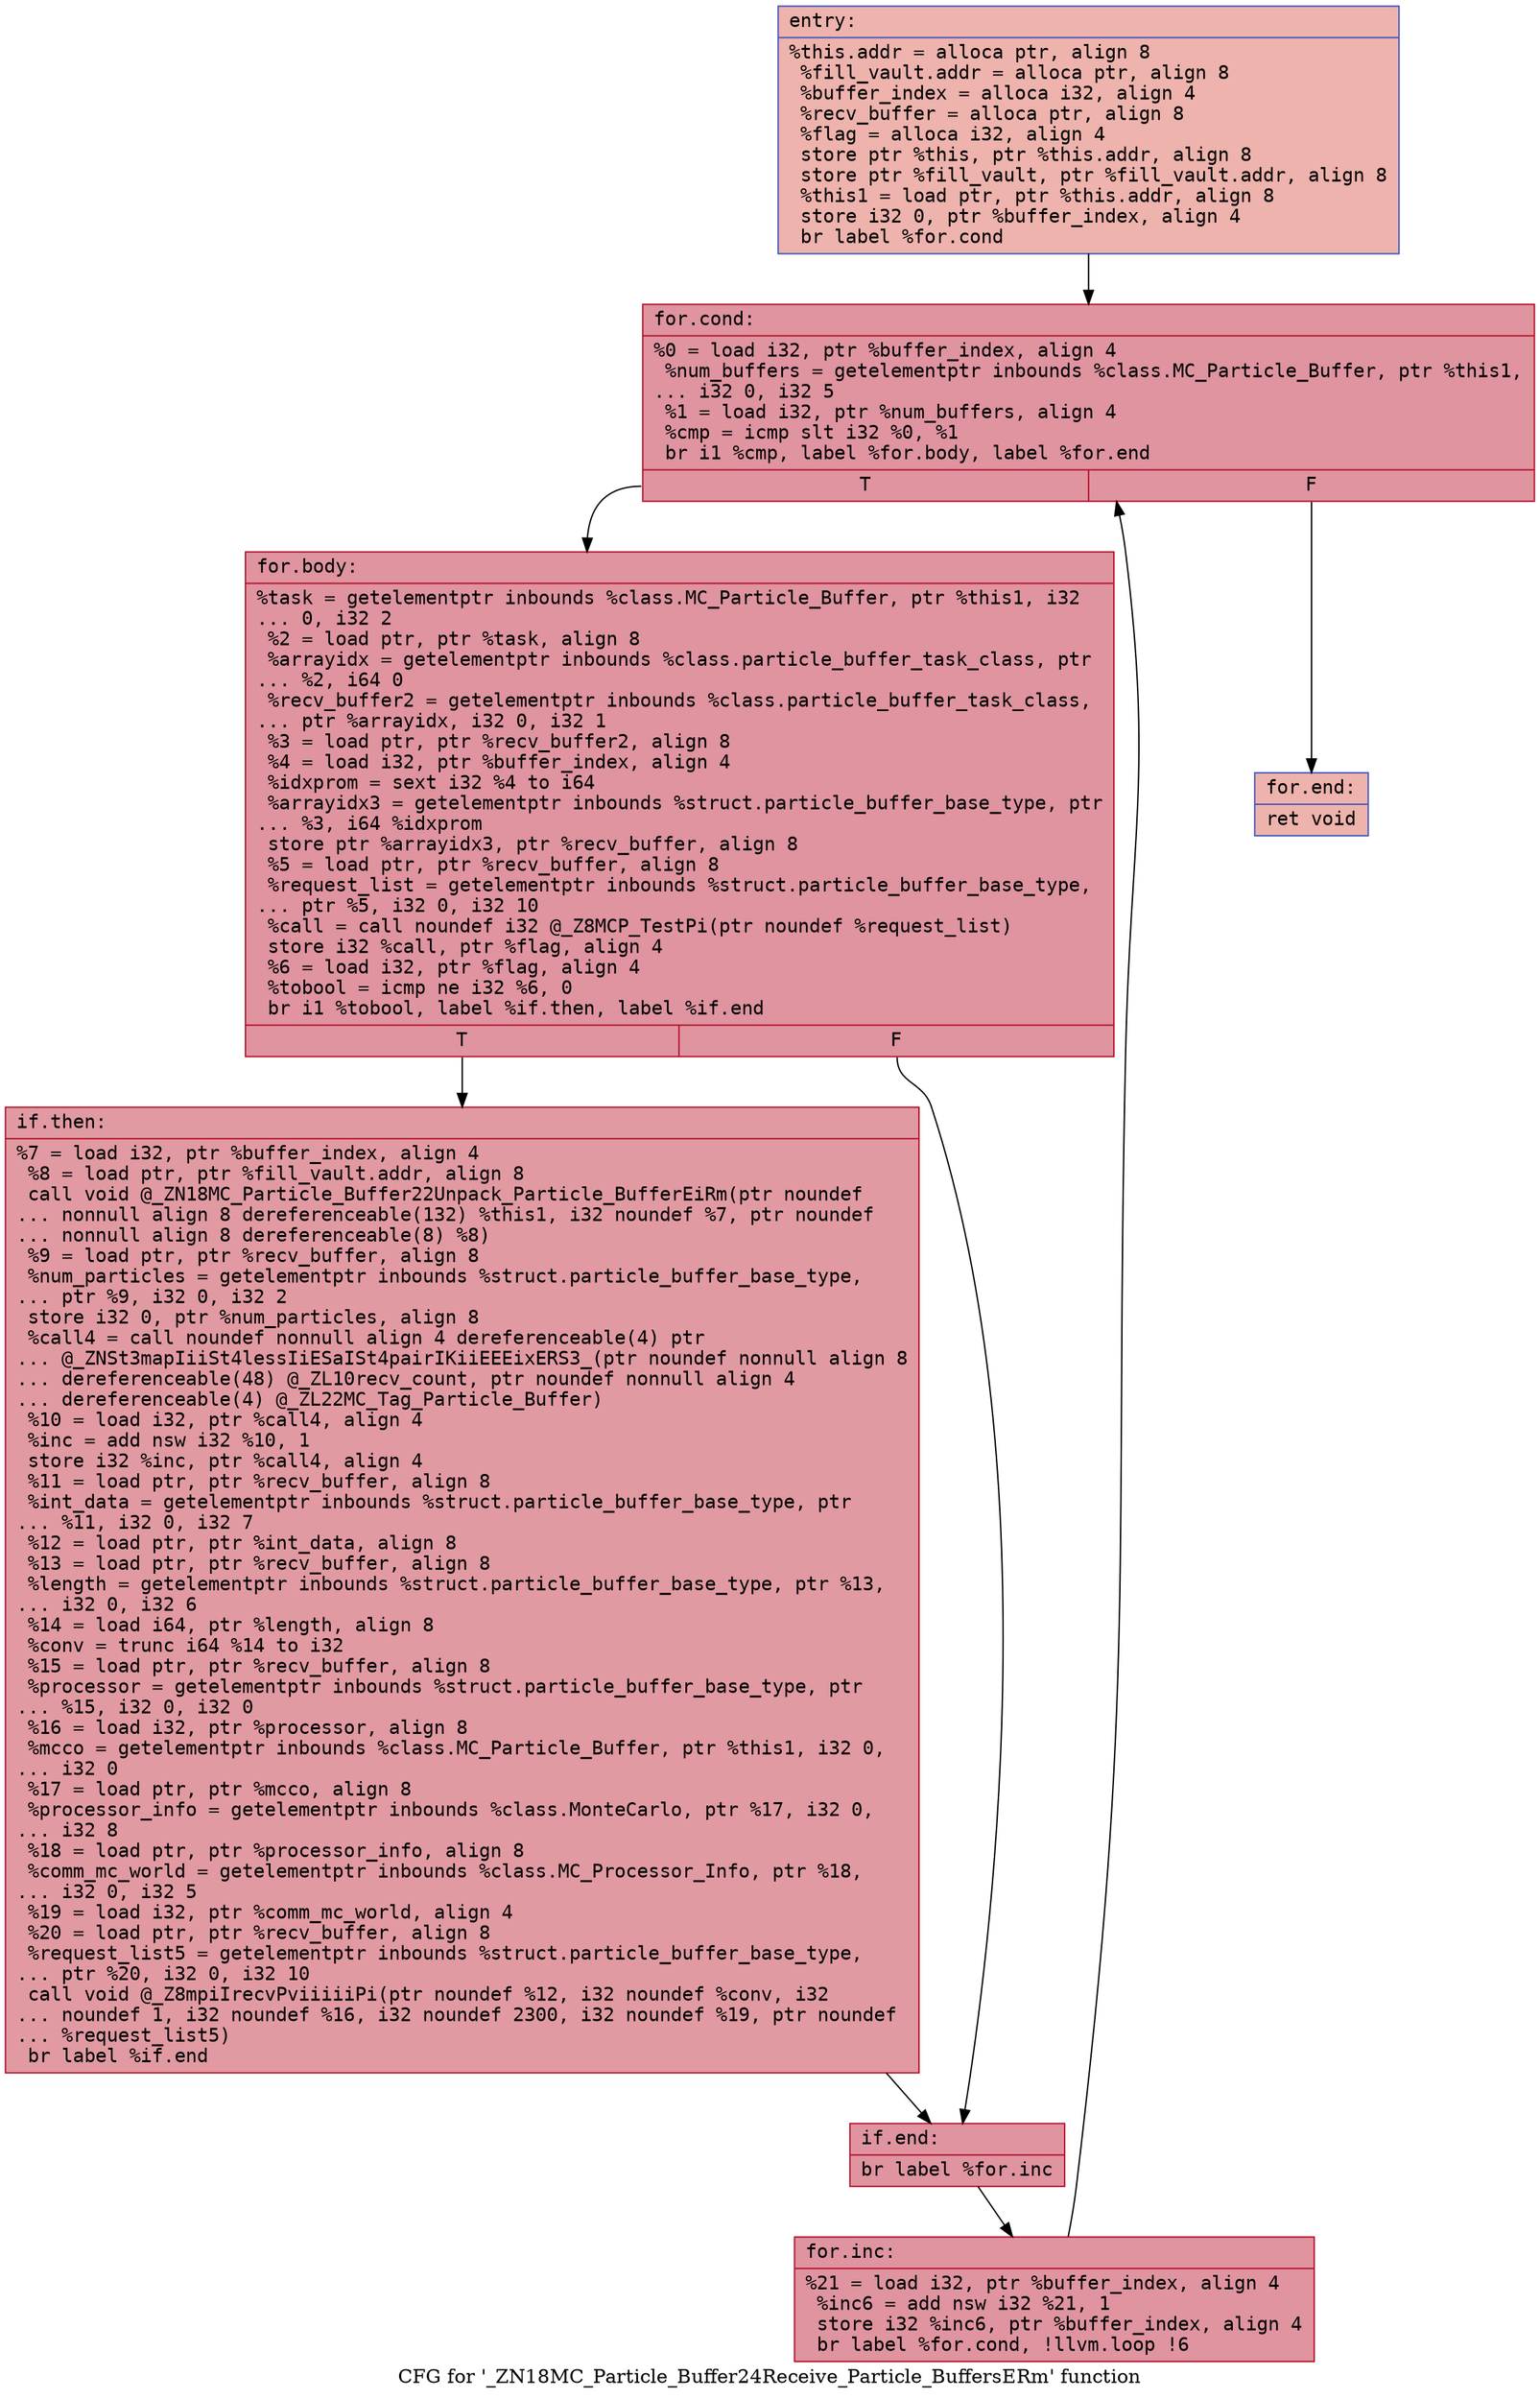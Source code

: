 digraph "CFG for '_ZN18MC_Particle_Buffer24Receive_Particle_BuffersERm' function" {
	label="CFG for '_ZN18MC_Particle_Buffer24Receive_Particle_BuffersERm' function";

	Node0x558b69497820 [shape=record,color="#3d50c3ff", style=filled, fillcolor="#d6524470" fontname="Courier",label="{entry:\l|  %this.addr = alloca ptr, align 8\l  %fill_vault.addr = alloca ptr, align 8\l  %buffer_index = alloca i32, align 4\l  %recv_buffer = alloca ptr, align 8\l  %flag = alloca i32, align 4\l  store ptr %this, ptr %this.addr, align 8\l  store ptr %fill_vault, ptr %fill_vault.addr, align 8\l  %this1 = load ptr, ptr %this.addr, align 8\l  store i32 0, ptr %buffer_index, align 4\l  br label %for.cond\l}"];
	Node0x558b69497820 -> Node0x558b69497e60[tooltip="entry -> for.cond\nProbability 100.00%" ];
	Node0x558b69497e60 [shape=record,color="#b70d28ff", style=filled, fillcolor="#b70d2870" fontname="Courier",label="{for.cond:\l|  %0 = load i32, ptr %buffer_index, align 4\l  %num_buffers = getelementptr inbounds %class.MC_Particle_Buffer, ptr %this1,\l... i32 0, i32 5\l  %1 = load i32, ptr %num_buffers, align 4\l  %cmp = icmp slt i32 %0, %1\l  br i1 %cmp, label %for.body, label %for.end\l|{<s0>T|<s1>F}}"];
	Node0x558b69497e60:s0 -> Node0x558b694981c0[tooltip="for.cond -> for.body\nProbability 96.88%" ];
	Node0x558b69497e60:s1 -> Node0x558b694983e0[tooltip="for.cond -> for.end\nProbability 3.12%" ];
	Node0x558b694981c0 [shape=record,color="#b70d28ff", style=filled, fillcolor="#b70d2870" fontname="Courier",label="{for.body:\l|  %task = getelementptr inbounds %class.MC_Particle_Buffer, ptr %this1, i32\l... 0, i32 2\l  %2 = load ptr, ptr %task, align 8\l  %arrayidx = getelementptr inbounds %class.particle_buffer_task_class, ptr\l... %2, i64 0\l  %recv_buffer2 = getelementptr inbounds %class.particle_buffer_task_class,\l... ptr %arrayidx, i32 0, i32 1\l  %3 = load ptr, ptr %recv_buffer2, align 8\l  %4 = load i32, ptr %buffer_index, align 4\l  %idxprom = sext i32 %4 to i64\l  %arrayidx3 = getelementptr inbounds %struct.particle_buffer_base_type, ptr\l... %3, i64 %idxprom\l  store ptr %arrayidx3, ptr %recv_buffer, align 8\l  %5 = load ptr, ptr %recv_buffer, align 8\l  %request_list = getelementptr inbounds %struct.particle_buffer_base_type,\l... ptr %5, i32 0, i32 10\l  %call = call noundef i32 @_Z8MCP_TestPi(ptr noundef %request_list)\l  store i32 %call, ptr %flag, align 4\l  %6 = load i32, ptr %flag, align 4\l  %tobool = icmp ne i32 %6, 0\l  br i1 %tobool, label %if.then, label %if.end\l|{<s0>T|<s1>F}}"];
	Node0x558b694981c0:s0 -> Node0x558b69498f70[tooltip="for.body -> if.then\nProbability 62.50%" ];
	Node0x558b694981c0:s1 -> Node0x558b69498fe0[tooltip="for.body -> if.end\nProbability 37.50%" ];
	Node0x558b69498f70 [shape=record,color="#b70d28ff", style=filled, fillcolor="#bb1b2c70" fontname="Courier",label="{if.then:\l|  %7 = load i32, ptr %buffer_index, align 4\l  %8 = load ptr, ptr %fill_vault.addr, align 8\l  call void @_ZN18MC_Particle_Buffer22Unpack_Particle_BufferEiRm(ptr noundef\l... nonnull align 8 dereferenceable(132) %this1, i32 noundef %7, ptr noundef\l... nonnull align 8 dereferenceable(8) %8)\l  %9 = load ptr, ptr %recv_buffer, align 8\l  %num_particles = getelementptr inbounds %struct.particle_buffer_base_type,\l... ptr %9, i32 0, i32 2\l  store i32 0, ptr %num_particles, align 8\l  %call4 = call noundef nonnull align 4 dereferenceable(4) ptr\l... @_ZNSt3mapIiiSt4lessIiESaISt4pairIKiiEEEixERS3_(ptr noundef nonnull align 8\l... dereferenceable(48) @_ZL10recv_count, ptr noundef nonnull align 4\l... dereferenceable(4) @_ZL22MC_Tag_Particle_Buffer)\l  %10 = load i32, ptr %call4, align 4\l  %inc = add nsw i32 %10, 1\l  store i32 %inc, ptr %call4, align 4\l  %11 = load ptr, ptr %recv_buffer, align 8\l  %int_data = getelementptr inbounds %struct.particle_buffer_base_type, ptr\l... %11, i32 0, i32 7\l  %12 = load ptr, ptr %int_data, align 8\l  %13 = load ptr, ptr %recv_buffer, align 8\l  %length = getelementptr inbounds %struct.particle_buffer_base_type, ptr %13,\l... i32 0, i32 6\l  %14 = load i64, ptr %length, align 8\l  %conv = trunc i64 %14 to i32\l  %15 = load ptr, ptr %recv_buffer, align 8\l  %processor = getelementptr inbounds %struct.particle_buffer_base_type, ptr\l... %15, i32 0, i32 0\l  %16 = load i32, ptr %processor, align 8\l  %mcco = getelementptr inbounds %class.MC_Particle_Buffer, ptr %this1, i32 0,\l... i32 0\l  %17 = load ptr, ptr %mcco, align 8\l  %processor_info = getelementptr inbounds %class.MonteCarlo, ptr %17, i32 0,\l... i32 8\l  %18 = load ptr, ptr %processor_info, align 8\l  %comm_mc_world = getelementptr inbounds %class.MC_Processor_Info, ptr %18,\l... i32 0, i32 5\l  %19 = load i32, ptr %comm_mc_world, align 4\l  %20 = load ptr, ptr %recv_buffer, align 8\l  %request_list5 = getelementptr inbounds %struct.particle_buffer_base_type,\l... ptr %20, i32 0, i32 10\l  call void @_Z8mpiIrecvPviiiiiPi(ptr noundef %12, i32 noundef %conv, i32\l... noundef 1, i32 noundef %16, i32 noundef 2300, i32 noundef %19, ptr noundef\l... %request_list5)\l  br label %if.end\l}"];
	Node0x558b69498f70 -> Node0x558b69498fe0[tooltip="if.then -> if.end\nProbability 100.00%" ];
	Node0x558b69498fe0 [shape=record,color="#b70d28ff", style=filled, fillcolor="#b70d2870" fontname="Courier",label="{if.end:\l|  br label %for.inc\l}"];
	Node0x558b69498fe0 -> Node0x558b6949a8e0[tooltip="if.end -> for.inc\nProbability 100.00%" ];
	Node0x558b6949a8e0 [shape=record,color="#b70d28ff", style=filled, fillcolor="#b70d2870" fontname="Courier",label="{for.inc:\l|  %21 = load i32, ptr %buffer_index, align 4\l  %inc6 = add nsw i32 %21, 1\l  store i32 %inc6, ptr %buffer_index, align 4\l  br label %for.cond, !llvm.loop !6\l}"];
	Node0x558b6949a8e0 -> Node0x558b69497e60[tooltip="for.inc -> for.cond\nProbability 100.00%" ];
	Node0x558b694983e0 [shape=record,color="#3d50c3ff", style=filled, fillcolor="#d6524470" fontname="Courier",label="{for.end:\l|  ret void\l}"];
}
